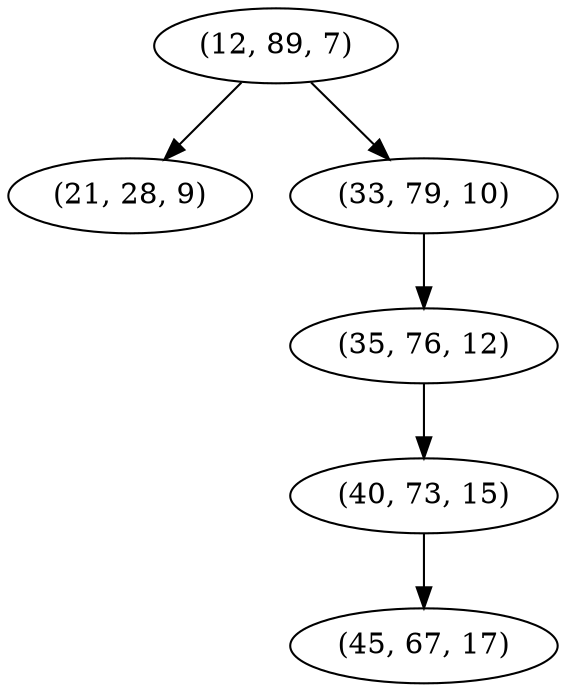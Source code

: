 digraph tree {
    "(12, 89, 7)";
    "(21, 28, 9)";
    "(33, 79, 10)";
    "(35, 76, 12)";
    "(40, 73, 15)";
    "(45, 67, 17)";
    "(12, 89, 7)" -> "(21, 28, 9)";
    "(12, 89, 7)" -> "(33, 79, 10)";
    "(33, 79, 10)" -> "(35, 76, 12)";
    "(35, 76, 12)" -> "(40, 73, 15)";
    "(40, 73, 15)" -> "(45, 67, 17)";
}
